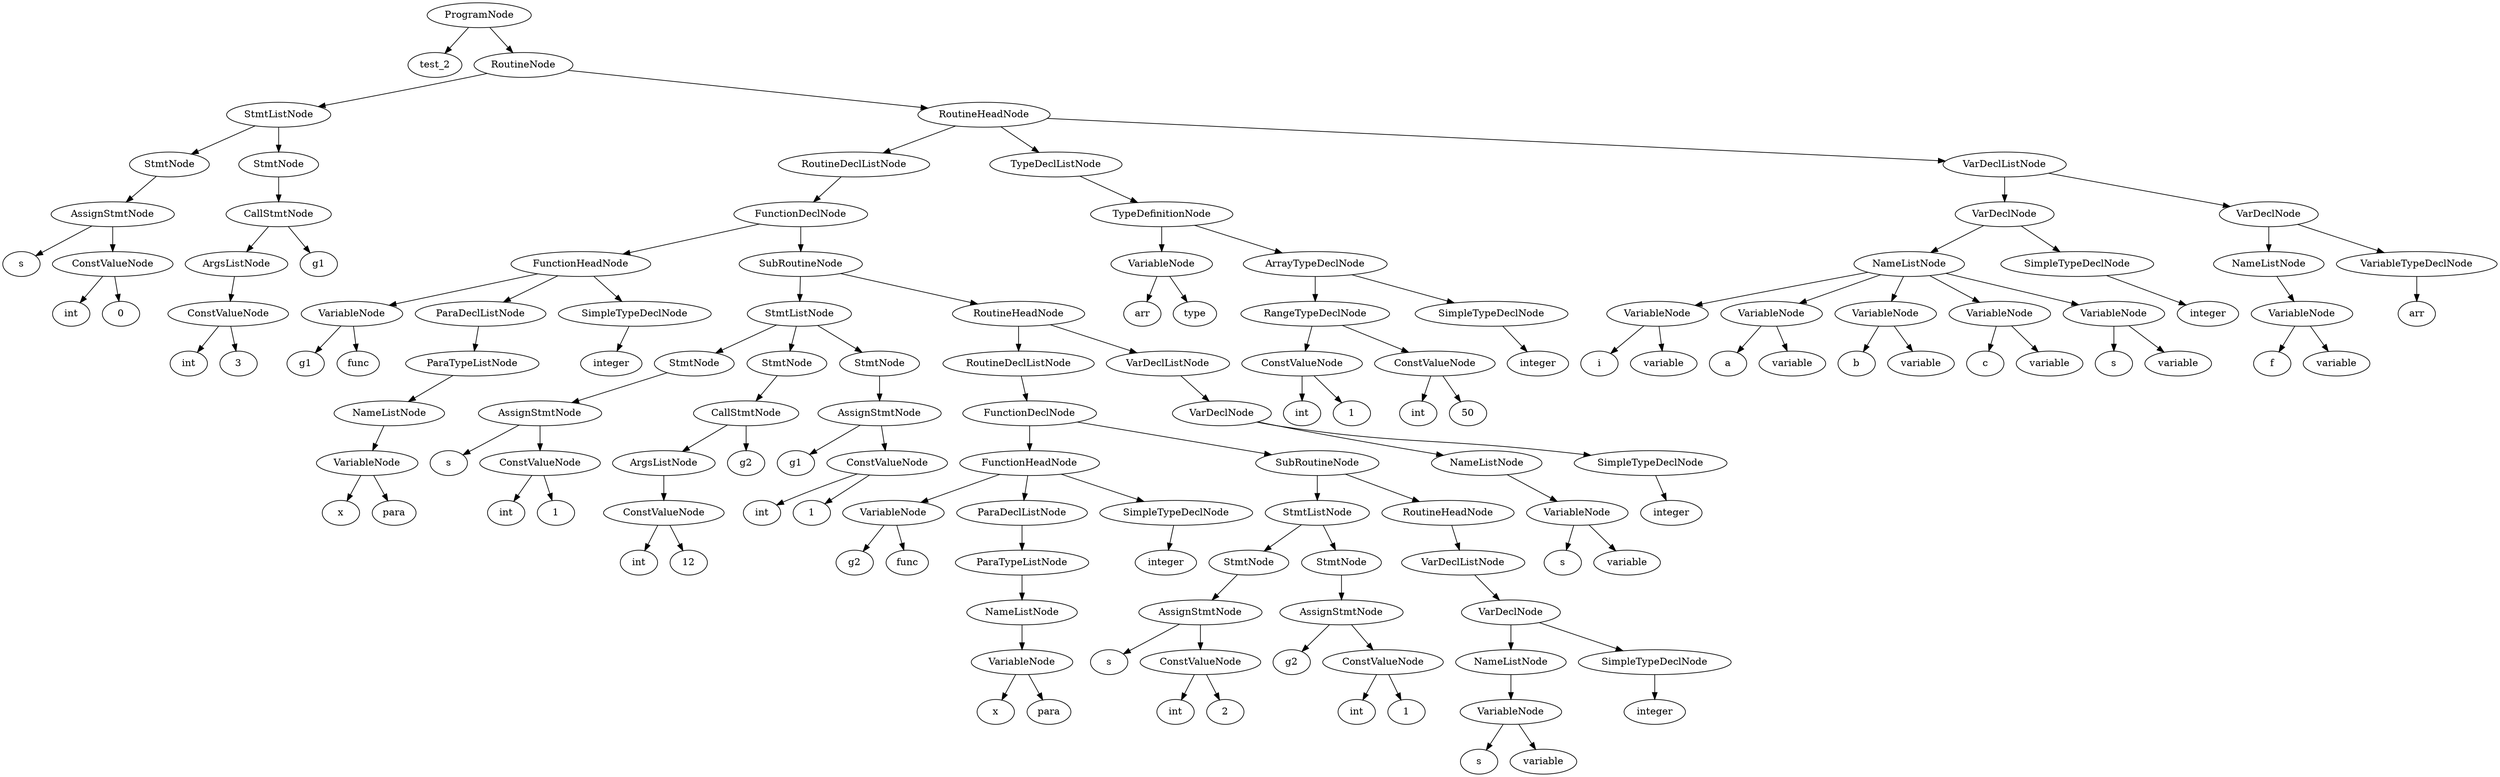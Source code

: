 digraph g {
TN1->BS1;
BS1[shape=oval,label=test_2];
TN5->BS2;
BS2[shape=oval,label=s];
TN6->BS3;
BS3[shape=oval,label=int];
TN6->BS4;
BS4[shape=oval,label=0];
TN6[shape=oval, label=ConstValueNode];
TN5->TN6;
TN5[shape=oval, label=AssignStmtNode];
TN4->TN5;
TN4[shape=oval, label=StmtNode];
TN3->TN4;
TN10->BS7;
BS7[shape=oval,label=int];
TN10->BS8;
BS8[shape=oval,label=3];
TN10[shape=oval, label=ConstValueNode];
TN9->TN10;
TN9[shape=oval, label=ArgsListNode];
TN8->TN9;
TN8->BS9;
BS9[shape=oval,label=g1];
TN8[shape=oval, label=CallStmtNode];
TN7->TN8;
TN7[shape=oval, label=StmtNode];
TN3->TN7;
TN3[shape=oval, label=StmtListNode];
TN2->TN3;
TN15->BS12;
BS12[shape=oval,label=g1];
TN15->BS14;
BS14[shape=oval,label=func];
TN15[shape=oval, label=VariableNode];
TN14->TN15;
TN19->BS15;
BS15[shape=oval,label=x];
TN19->BS17;
BS17[shape=oval,label=para];
TN19[shape=oval, label=VariableNode];
TN18->TN19;
TN18[shape=oval, label=NameListNode];
TN17->TN18;
TN17[shape=oval, label=ParaTypeListNode];
TN16->TN17;
TN16[shape=oval, label=ParaDeclListNode];
TN14->TN16;
TN20->BS18;
BS18[shape=oval,label=integer];
TN20[shape=oval, label=SimpleTypeDeclNode];
TN14->TN20;
TN14[shape=oval, label=FunctionHeadNode];
TN13->TN14;
TN24->BS21;
BS21[shape=oval,label=s];
TN25->BS22;
BS22[shape=oval,label=int];
TN25->BS23;
BS23[shape=oval,label=1];
TN25[shape=oval, label=ConstValueNode];
TN24->TN25;
TN24[shape=oval, label=AssignStmtNode];
TN23->TN24;
TN23[shape=oval, label=StmtNode];
TN22->TN23;
TN29->BS26;
BS26[shape=oval,label=int];
TN29->BS27;
BS27[shape=oval,label=12];
TN29[shape=oval, label=ConstValueNode];
TN28->TN29;
TN28[shape=oval, label=ArgsListNode];
TN27->TN28;
TN27->BS28;
BS28[shape=oval,label=g2];
TN27[shape=oval, label=CallStmtNode];
TN26->TN27;
TN26[shape=oval, label=StmtNode];
TN22->TN26;
TN31->BS31;
BS31[shape=oval,label=g1];
TN32->BS32;
BS32[shape=oval,label=int];
TN32->BS33;
BS33[shape=oval,label=1];
TN32[shape=oval, label=ConstValueNode];
TN31->TN32;
TN31[shape=oval, label=AssignStmtNode];
TN30->TN31;
TN30[shape=oval, label=StmtNode];
TN22->TN30;
TN22[shape=oval, label=StmtListNode];
TN21->TN22;
TN37->BS36;
BS36[shape=oval,label=g2];
TN37->BS38;
BS38[shape=oval,label=func];
TN37[shape=oval, label=VariableNode];
TN36->TN37;
TN41->BS39;
BS39[shape=oval,label=x];
TN41->BS41;
BS41[shape=oval,label=para];
TN41[shape=oval, label=VariableNode];
TN40->TN41;
TN40[shape=oval, label=NameListNode];
TN39->TN40;
TN39[shape=oval, label=ParaTypeListNode];
TN38->TN39;
TN38[shape=oval, label=ParaDeclListNode];
TN36->TN38;
TN42->BS42;
BS42[shape=oval,label=integer];
TN42[shape=oval, label=SimpleTypeDeclNode];
TN36->TN42;
TN36[shape=oval, label=FunctionHeadNode];
TN35->TN36;
TN46->BS45;
BS45[shape=oval,label=s];
TN47->BS46;
BS46[shape=oval,label=int];
TN47->BS47;
BS47[shape=oval,label=2];
TN47[shape=oval, label=ConstValueNode];
TN46->TN47;
TN46[shape=oval, label=AssignStmtNode];
TN45->TN46;
TN45[shape=oval, label=StmtNode];
TN44->TN45;
TN49->BS50;
BS50[shape=oval,label=g2];
TN50->BS51;
BS51[shape=oval,label=int];
TN50->BS52;
BS52[shape=oval,label=1];
TN50[shape=oval, label=ConstValueNode];
TN49->TN50;
TN49[shape=oval, label=AssignStmtNode];
TN48->TN49;
TN48[shape=oval, label=StmtNode];
TN44->TN48;
TN44[shape=oval, label=StmtListNode];
TN43->TN44;
TN55->BS56;
BS56[shape=oval,label=s];
TN55->BS58;
BS58[shape=oval,label=variable];
TN55[shape=oval, label=VariableNode];
TN54->TN55;
TN54[shape=oval, label=NameListNode];
TN53->TN54;
TN56->BS60;
BS60[shape=oval,label=integer];
TN56[shape=oval, label=SimpleTypeDeclNode];
TN53->TN56;
TN53[shape=oval, label=VarDeclNode];
TN52->TN53;
TN52[shape=oval, label=VarDeclListNode];
TN51->TN52;
TN51[shape=oval, label=RoutineHeadNode];
TN43->TN51;
TN43[shape=oval, label=SubRoutineNode];
TN35->TN43;
TN35[shape=oval, label=FunctionDeclNode];
TN34->TN35;
TN34[shape=oval, label=RoutineDeclListNode];
TN33->TN34;
TN60->BS65;
BS65[shape=oval,label=s];
TN60->BS67;
BS67[shape=oval,label=variable];
TN60[shape=oval, label=VariableNode];
TN59->TN60;
TN59[shape=oval, label=NameListNode];
TN58->TN59;
TN61->BS69;
BS69[shape=oval,label=integer];
TN61[shape=oval, label=SimpleTypeDeclNode];
TN58->TN61;
TN58[shape=oval, label=VarDeclNode];
TN57->TN58;
TN57[shape=oval, label=VarDeclListNode];
TN33->TN57;
TN33[shape=oval, label=RoutineHeadNode];
TN21->TN33;
TN21[shape=oval, label=SubRoutineNode];
TN13->TN21;
TN13[shape=oval, label=FunctionDeclNode];
TN12->TN13;
TN12[shape=oval, label=RoutineDeclListNode];
TN11->TN12;
TN64->BS74;
BS74[shape=oval,label=arr];
TN64->BS76;
BS76[shape=oval,label=type];
TN64[shape=oval, label=VariableNode];
TN63->TN64;
TN67->BS78;
BS78[shape=oval,label=int];
TN67->BS79;
BS79[shape=oval,label=1];
TN67[shape=oval, label=ConstValueNode];
TN66->TN67;
TN68->BS80;
BS80[shape=oval,label=int];
TN68->BS81;
BS81[shape=oval,label=50];
TN68[shape=oval, label=ConstValueNode];
TN66->TN68;
TN66[shape=oval, label=RangeTypeDeclNode];
TN65->TN66;
TN69->BS84;
BS84[shape=oval,label=integer];
TN69[shape=oval, label=SimpleTypeDeclNode];
TN65->TN69;
TN65[shape=oval, label=ArrayTypeDeclNode];
TN63->TN65;
TN63[shape=oval, label=TypeDefinitionNode];
TN62->TN63;
TN62[shape=oval, label=TypeDeclListNode];
TN11->TN62;
TN73->BS86;
BS86[shape=oval,label=i];
TN73->BS88;
BS88[shape=oval,label=variable];
TN73[shape=oval, label=VariableNode];
TN72->TN73;
TN74->BS89;
BS89[shape=oval,label=a];
TN74->BS91;
BS91[shape=oval,label=variable];
TN74[shape=oval, label=VariableNode];
TN72->TN74;
TN75->BS92;
BS92[shape=oval,label=b];
TN75->BS94;
BS94[shape=oval,label=variable];
TN75[shape=oval, label=VariableNode];
TN72->TN75;
TN76->BS95;
BS95[shape=oval,label=c];
TN76->BS97;
BS97[shape=oval,label=variable];
TN76[shape=oval, label=VariableNode];
TN72->TN76;
TN77->BS98;
BS98[shape=oval,label=s];
TN77->BS100;
BS100[shape=oval,label=variable];
TN77[shape=oval, label=VariableNode];
TN72->TN77;
TN72[shape=oval, label=NameListNode];
TN71->TN72;
TN78->BS102;
BS102[shape=oval,label=integer];
TN78[shape=oval, label=SimpleTypeDeclNode];
TN71->TN78;
TN71[shape=oval, label=VarDeclNode];
TN70->TN71;
TN81->BS104;
BS104[shape=oval,label=f];
TN81->BS106;
BS106[shape=oval,label=variable];
TN81[shape=oval, label=VariableNode];
TN80->TN81;
TN80[shape=oval, label=NameListNode];
TN79->TN80;
TN82->BS108;
BS108[shape=oval,label=arr];
TN82[shape=oval, label=VariableTypeDeclNode];
TN79->TN82;
TN79[shape=oval, label=VarDeclNode];
TN70->TN79;
TN70[shape=oval, label=VarDeclListNode];
TN11->TN70;
TN11[shape=oval, label=RoutineHeadNode];
TN2->TN11;
TN2[shape=oval, label=RoutineNode];
TN1->TN2;
TN1[shape=oval, label=ProgramNode];
}
